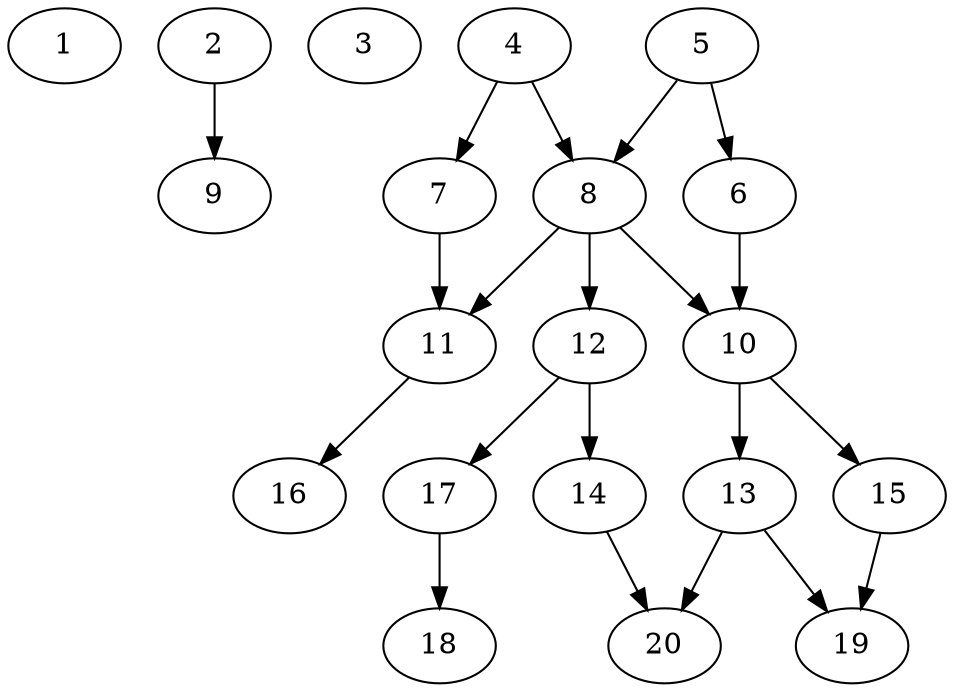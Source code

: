 // DAG automatically generated by daggen at Sat Jul 27 15:37:47 2019
// ./daggen --dot -n 20 --ccr 0.3 --fat 0.5 --regular 0.5 --density 0.4 --mindata 5242880 --maxdata 52428800 
digraph G {
  1 [size="75680427", alpha="0.20", expect_size="22704128"] 
  2 [size="72615253", alpha="0.08", expect_size="21784576"] 
  2 -> 9 [size ="21784576"]
  3 [size="97324373", alpha="0.15", expect_size="29197312"] 
  4 [size="137693867", alpha="0.13", expect_size="41308160"] 
  4 -> 7 [size ="41308160"]
  4 -> 8 [size ="41308160"]
  5 [size="154548907", alpha="0.08", expect_size="46364672"] 
  5 -> 6 [size ="46364672"]
  5 -> 8 [size ="46364672"]
  6 [size="119504213", alpha="0.11", expect_size="35851264"] 
  6 -> 10 [size ="35851264"]
  7 [size="169342293", alpha="0.19", expect_size="50802688"] 
  7 -> 11 [size ="50802688"]
  8 [size="154586453", alpha="0.12", expect_size="46375936"] 
  8 -> 10 [size ="46375936"]
  8 -> 11 [size ="46375936"]
  8 -> 12 [size ="46375936"]
  9 [size="165198507", alpha="0.08", expect_size="49559552"] 
  10 [size="104584533", alpha="0.05", expect_size="31375360"] 
  10 -> 13 [size ="31375360"]
  10 -> 15 [size ="31375360"]
  11 [size="96832853", alpha="0.10", expect_size="29049856"] 
  11 -> 16 [size ="29049856"]
  12 [size="96781653", alpha="0.12", expect_size="29034496"] 
  12 -> 14 [size ="29034496"]
  12 -> 17 [size ="29034496"]
  13 [size="159095467", alpha="0.08", expect_size="47728640"] 
  13 -> 19 [size ="47728640"]
  13 -> 20 [size ="47728640"]
  14 [size="122443093", alpha="0.13", expect_size="36732928"] 
  14 -> 20 [size ="36732928"]
  15 [size="66621440", alpha="0.11", expect_size="19986432"] 
  15 -> 19 [size ="19986432"]
  16 [size="130498560", alpha="0.07", expect_size="39149568"] 
  17 [size="60470613", alpha="0.02", expect_size="18141184"] 
  17 -> 18 [size ="18141184"]
  18 [size="50783573", alpha="0.12", expect_size="15235072"] 
  19 [size="146077013", alpha="0.06", expect_size="43823104"] 
  20 [size="50623147", alpha="0.06", expect_size="15186944"] 
}
